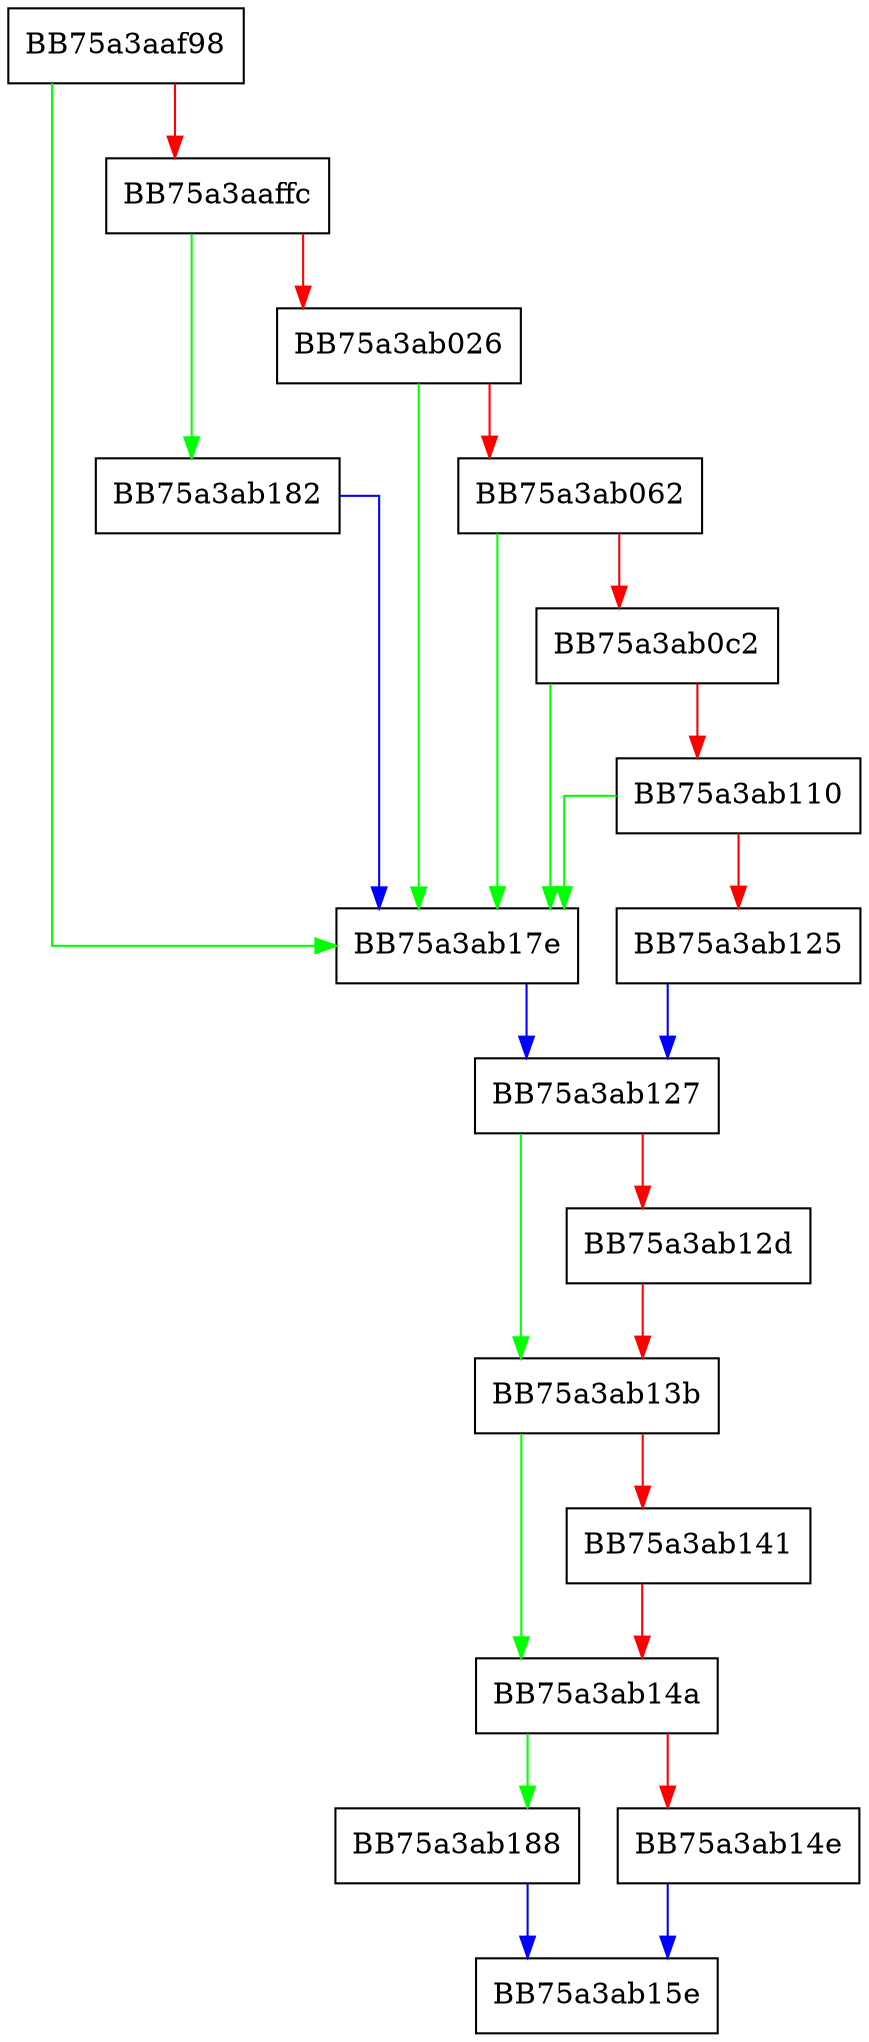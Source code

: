 digraph createErrorConstructorAndPrototype {
  node [shape="box"];
  graph [splines=ortho];
  BB75a3aaf98 -> BB75a3ab17e [color="green"];
  BB75a3aaf98 -> BB75a3aaffc [color="red"];
  BB75a3aaffc -> BB75a3ab182 [color="green"];
  BB75a3aaffc -> BB75a3ab026 [color="red"];
  BB75a3ab026 -> BB75a3ab17e [color="green"];
  BB75a3ab026 -> BB75a3ab062 [color="red"];
  BB75a3ab062 -> BB75a3ab17e [color="green"];
  BB75a3ab062 -> BB75a3ab0c2 [color="red"];
  BB75a3ab0c2 -> BB75a3ab17e [color="green"];
  BB75a3ab0c2 -> BB75a3ab110 [color="red"];
  BB75a3ab110 -> BB75a3ab17e [color="green"];
  BB75a3ab110 -> BB75a3ab125 [color="red"];
  BB75a3ab125 -> BB75a3ab127 [color="blue"];
  BB75a3ab127 -> BB75a3ab13b [color="green"];
  BB75a3ab127 -> BB75a3ab12d [color="red"];
  BB75a3ab12d -> BB75a3ab13b [color="red"];
  BB75a3ab13b -> BB75a3ab14a [color="green"];
  BB75a3ab13b -> BB75a3ab141 [color="red"];
  BB75a3ab141 -> BB75a3ab14a [color="red"];
  BB75a3ab14a -> BB75a3ab188 [color="green"];
  BB75a3ab14a -> BB75a3ab14e [color="red"];
  BB75a3ab14e -> BB75a3ab15e [color="blue"];
  BB75a3ab17e -> BB75a3ab127 [color="blue"];
  BB75a3ab182 -> BB75a3ab17e [color="blue"];
  BB75a3ab188 -> BB75a3ab15e [color="blue"];
}